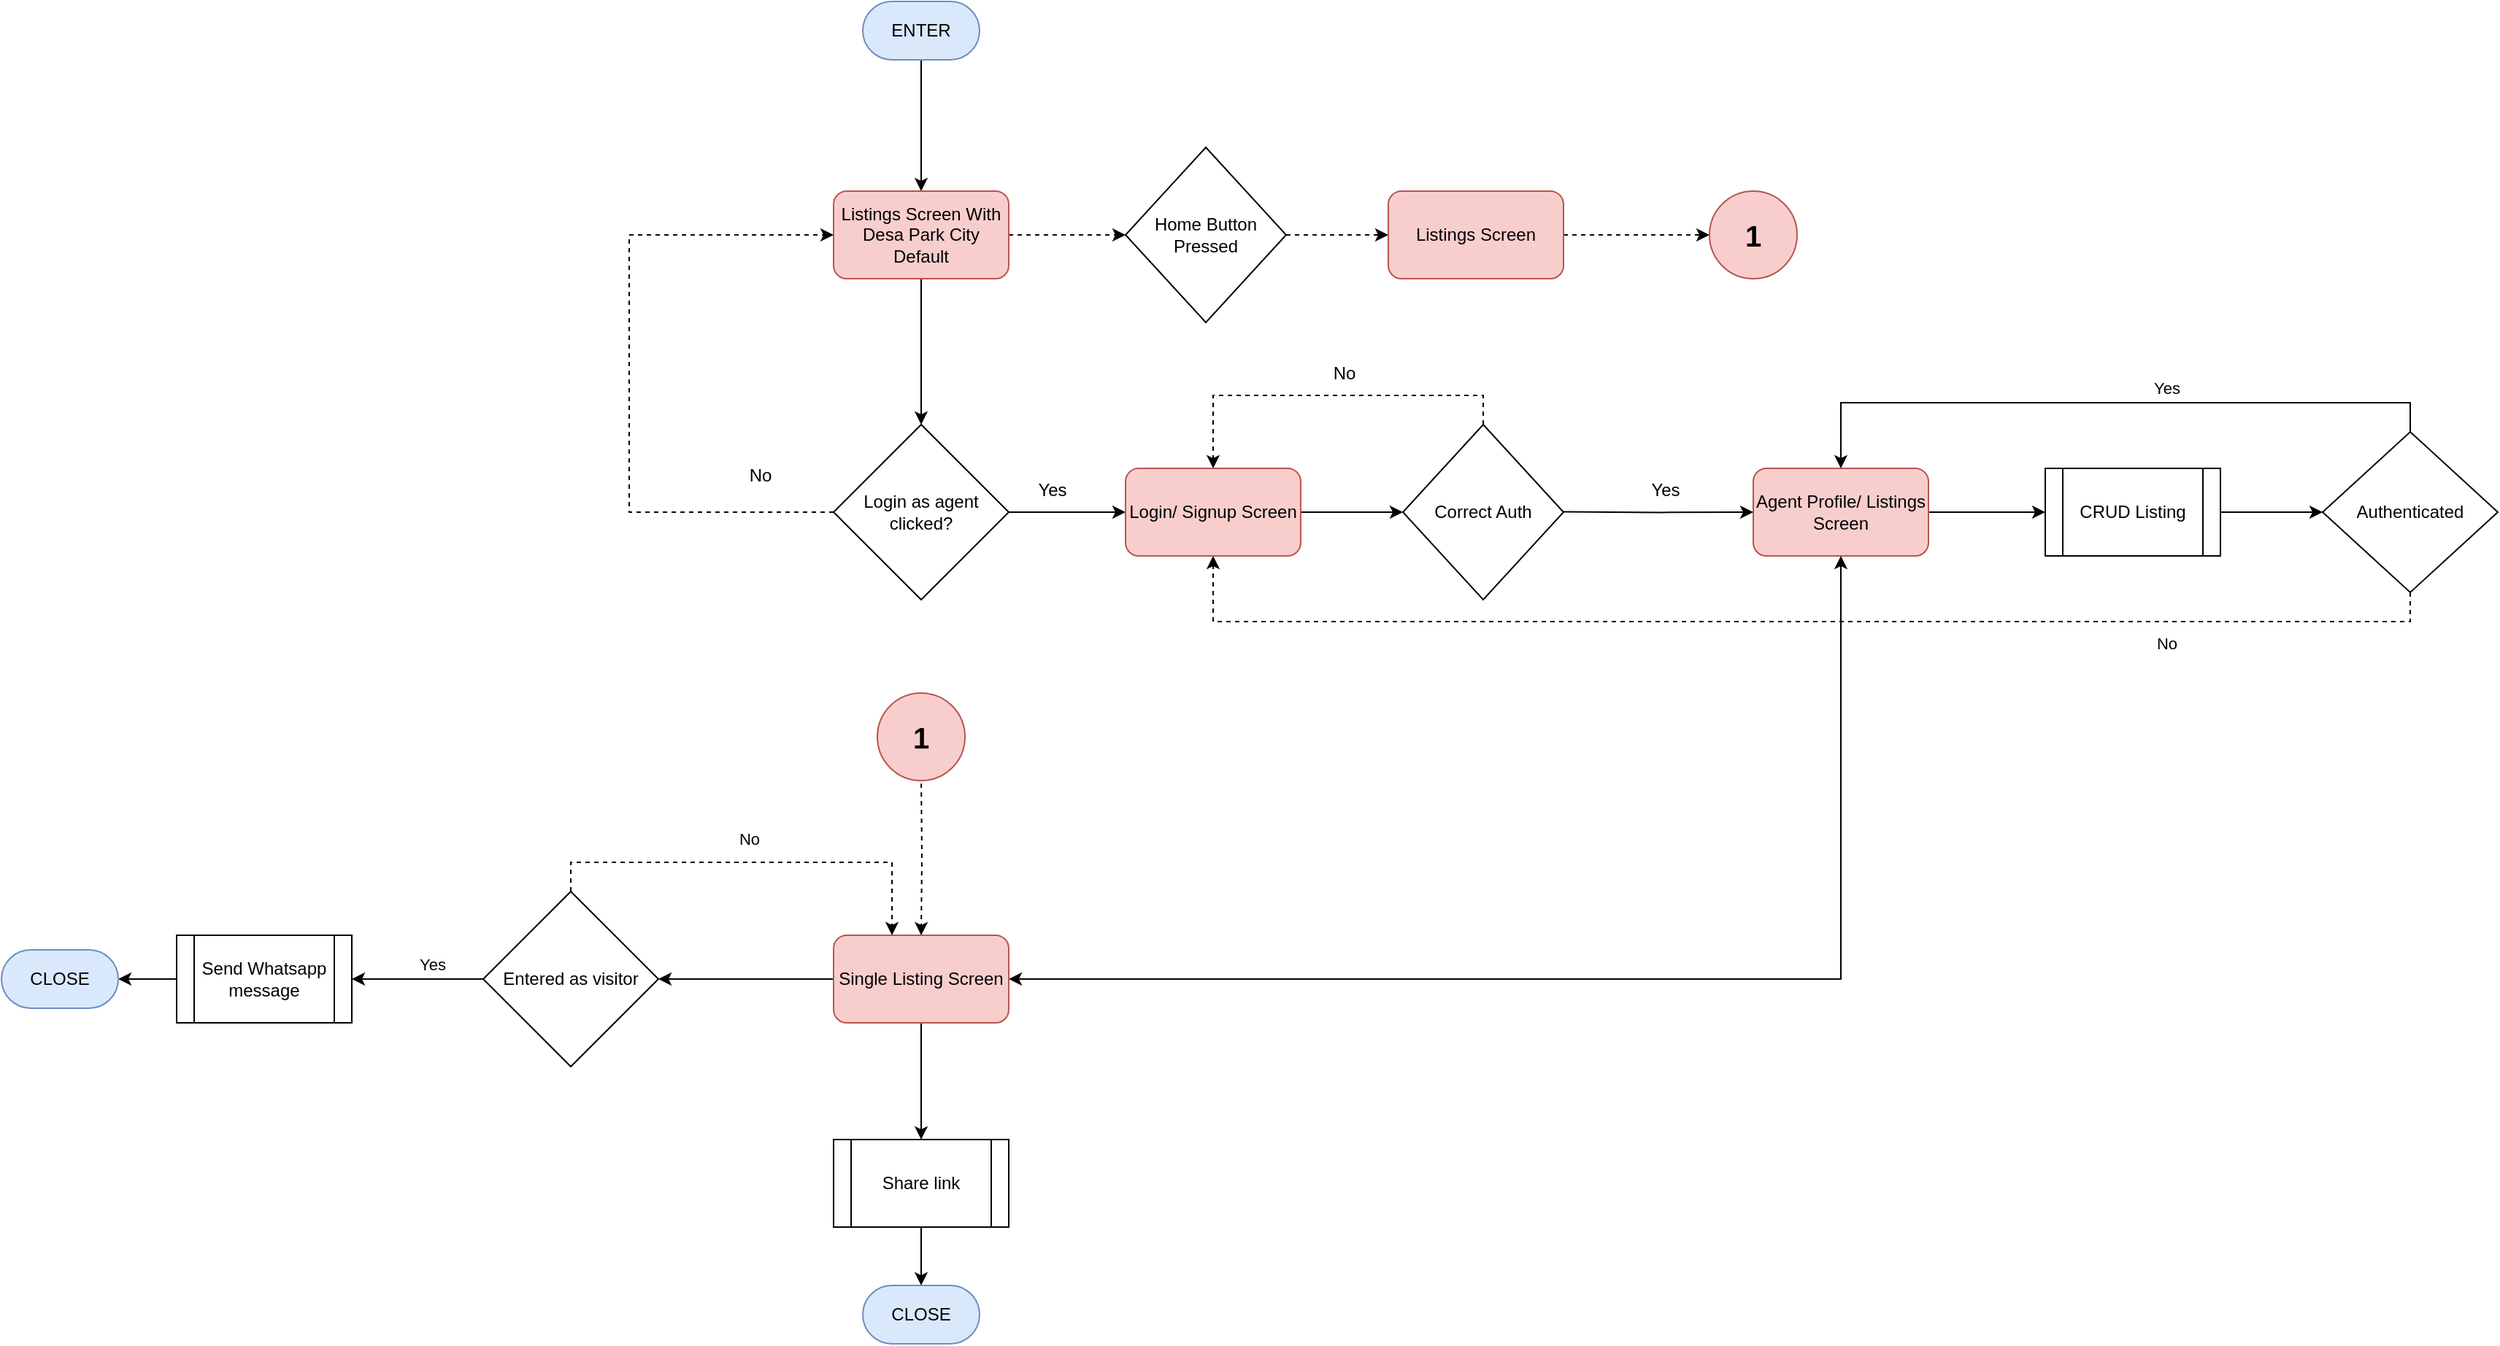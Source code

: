 <mxfile version="20.8.13" type="github" pages="3">
  <diagram id="C5RBs43oDa-KdzZeNtuy" name="Visitor and Agent User Flow">
    <mxGraphModel dx="3033" dy="1083" grid="1" gridSize="10" guides="1" tooltips="1" connect="1" arrows="1" fold="1" page="1" pageScale="1" pageWidth="827" pageHeight="1169" math="0" shadow="0">
      <root>
        <mxCell id="WIyWlLk6GJQsqaUBKTNV-0" />
        <mxCell id="WIyWlLk6GJQsqaUBKTNV-1" parent="WIyWlLk6GJQsqaUBKTNV-0" />
        <mxCell id="2A1EORPoHqhhwJPMqZPA-5" style="edgeStyle=orthogonalEdgeStyle;rounded=0;orthogonalLoop=1;jettySize=auto;html=1;" parent="WIyWlLk6GJQsqaUBKTNV-1" source="WIyWlLk6GJQsqaUBKTNV-3" edge="1">
          <mxGeometry relative="1" as="geometry">
            <mxPoint x="200" y="210" as="targetPoint" />
          </mxGeometry>
        </mxCell>
        <mxCell id="WIyWlLk6GJQsqaUBKTNV-3" value="ENTER" style="rounded=1;whiteSpace=wrap;html=1;fontSize=12;glass=0;strokeWidth=1;shadow=0;arcSize=50;fillColor=#dae8fc;strokeColor=#6c8ebf;" parent="WIyWlLk6GJQsqaUBKTNV-1" vertex="1">
          <mxGeometry x="160" y="80" width="80" height="40" as="geometry" />
        </mxCell>
        <mxCell id="2A1EORPoHqhhwJPMqZPA-8" style="edgeStyle=orthogonalEdgeStyle;rounded=0;orthogonalLoop=1;jettySize=auto;html=1;" parent="WIyWlLk6GJQsqaUBKTNV-1" source="2A1EORPoHqhhwJPMqZPA-6" edge="1">
          <mxGeometry relative="1" as="geometry">
            <mxPoint x="200" y="370" as="targetPoint" />
          </mxGeometry>
        </mxCell>
        <mxCell id="-bC1mM1Bt72tkPeetgLI-8" style="edgeStyle=orthogonalEdgeStyle;rounded=0;orthogonalLoop=1;jettySize=auto;html=1;dashed=1;" edge="1" parent="WIyWlLk6GJQsqaUBKTNV-1" source="2A1EORPoHqhhwJPMqZPA-6">
          <mxGeometry relative="1" as="geometry">
            <mxPoint x="340" y="240" as="targetPoint" />
          </mxGeometry>
        </mxCell>
        <mxCell id="2A1EORPoHqhhwJPMqZPA-6" value="Listings Screen With Desa Park City Default" style="rounded=1;whiteSpace=wrap;html=1;fillColor=#f8cecc;strokeColor=#b85450;" parent="WIyWlLk6GJQsqaUBKTNV-1" vertex="1">
          <mxGeometry x="140" y="210" width="120" height="60" as="geometry" />
        </mxCell>
        <mxCell id="2A1EORPoHqhhwJPMqZPA-11" style="edgeStyle=orthogonalEdgeStyle;rounded=0;orthogonalLoop=1;jettySize=auto;html=1;" parent="WIyWlLk6GJQsqaUBKTNV-1" source="2A1EORPoHqhhwJPMqZPA-9" edge="1">
          <mxGeometry relative="1" as="geometry">
            <mxPoint x="340" y="430" as="targetPoint" />
          </mxGeometry>
        </mxCell>
        <mxCell id="2A1EORPoHqhhwJPMqZPA-16" style="edgeStyle=orthogonalEdgeStyle;rounded=0;orthogonalLoop=1;jettySize=auto;html=1;dashed=1;entryX=0;entryY=0.5;entryDx=0;entryDy=0;" parent="WIyWlLk6GJQsqaUBKTNV-1" source="2A1EORPoHqhhwJPMqZPA-9" edge="1" target="2A1EORPoHqhhwJPMqZPA-6">
          <mxGeometry relative="1" as="geometry">
            <mxPoint x="200" y="570" as="targetPoint" />
            <Array as="points">
              <mxPoint y="430" />
              <mxPoint y="240" />
            </Array>
          </mxGeometry>
        </mxCell>
        <mxCell id="2A1EORPoHqhhwJPMqZPA-9" value="Login as agent clicked?" style="rhombus;whiteSpace=wrap;html=1;" parent="WIyWlLk6GJQsqaUBKTNV-1" vertex="1">
          <mxGeometry x="140" y="370" width="120" height="120" as="geometry" />
        </mxCell>
        <mxCell id="2A1EORPoHqhhwJPMqZPA-12" value="Yes" style="text;html=1;strokeColor=none;fillColor=none;align=center;verticalAlign=middle;whiteSpace=wrap;rounded=0;" parent="WIyWlLk6GJQsqaUBKTNV-1" vertex="1">
          <mxGeometry x="260" y="400" width="60" height="30" as="geometry" />
        </mxCell>
        <mxCell id="2A1EORPoHqhhwJPMqZPA-13" value="No" style="text;html=1;strokeColor=none;fillColor=none;align=center;verticalAlign=middle;whiteSpace=wrap;rounded=0;" parent="WIyWlLk6GJQsqaUBKTNV-1" vertex="1">
          <mxGeometry x="60" y="390" width="60" height="30" as="geometry" />
        </mxCell>
        <mxCell id="2A1EORPoHqhhwJPMqZPA-36" style="edgeStyle=orthogonalEdgeStyle;rounded=0;orthogonalLoop=1;jettySize=auto;html=1;" parent="WIyWlLk6GJQsqaUBKTNV-1" source="2A1EORPoHqhhwJPMqZPA-21" edge="1">
          <mxGeometry relative="1" as="geometry">
            <mxPoint x="970" y="430" as="targetPoint" />
          </mxGeometry>
        </mxCell>
        <mxCell id="2A1EORPoHqhhwJPMqZPA-21" value="Agent Profile/ Listings Screen" style="rounded=1;whiteSpace=wrap;html=1;glass=0;fillColor=#f8cecc;strokeColor=#b85450;" parent="WIyWlLk6GJQsqaUBKTNV-1" vertex="1">
          <mxGeometry x="770" y="400" width="120" height="60" as="geometry" />
        </mxCell>
        <mxCell id="2A1EORPoHqhhwJPMqZPA-23" value="Yes" style="text;html=1;strokeColor=none;fillColor=none;align=center;verticalAlign=middle;whiteSpace=wrap;rounded=0;" parent="WIyWlLk6GJQsqaUBKTNV-1" vertex="1">
          <mxGeometry x="680" y="400" width="60" height="30" as="geometry" />
        </mxCell>
        <mxCell id="2A1EORPoHqhhwJPMqZPA-24" value="No" style="text;html=1;strokeColor=none;fillColor=none;align=center;verticalAlign=middle;whiteSpace=wrap;rounded=0;" parent="WIyWlLk6GJQsqaUBKTNV-1" vertex="1">
          <mxGeometry x="460" y="320" width="60" height="30" as="geometry" />
        </mxCell>
        <mxCell id="2A1EORPoHqhhwJPMqZPA-45" style="edgeStyle=orthogonalEdgeStyle;rounded=0;orthogonalLoop=1;jettySize=auto;html=1;entryX=0.5;entryY=1;entryDx=0;entryDy=0;startArrow=classic;startFill=1;" parent="WIyWlLk6GJQsqaUBKTNV-1" source="2A1EORPoHqhhwJPMqZPA-28" target="2A1EORPoHqhhwJPMqZPA-21" edge="1">
          <mxGeometry relative="1" as="geometry" />
        </mxCell>
        <mxCell id="2A1EORPoHqhhwJPMqZPA-47" style="edgeStyle=orthogonalEdgeStyle;rounded=0;orthogonalLoop=1;jettySize=auto;html=1;startArrow=none;startFill=0;endArrow=classic;endFill=1;" parent="WIyWlLk6GJQsqaUBKTNV-1" source="2A1EORPoHqhhwJPMqZPA-28" edge="1">
          <mxGeometry relative="1" as="geometry">
            <mxPoint x="200" y="860" as="targetPoint" />
          </mxGeometry>
        </mxCell>
        <mxCell id="2A1EORPoHqhhwJPMqZPA-50" style="edgeStyle=orthogonalEdgeStyle;rounded=0;orthogonalLoop=1;jettySize=auto;html=1;startArrow=none;startFill=0;endArrow=classic;endFill=1;" parent="WIyWlLk6GJQsqaUBKTNV-1" source="2A1EORPoHqhhwJPMqZPA-28" edge="1">
          <mxGeometry relative="1" as="geometry">
            <mxPoint x="20" y="750" as="targetPoint" />
          </mxGeometry>
        </mxCell>
        <mxCell id="2A1EORPoHqhhwJPMqZPA-28" value="Single Listing Screen" style="rounded=1;whiteSpace=wrap;html=1;fillColor=#f8cecc;strokeColor=#b85450;" parent="WIyWlLk6GJQsqaUBKTNV-1" vertex="1">
          <mxGeometry x="140" y="720" width="120" height="60" as="geometry" />
        </mxCell>
        <mxCell id="2A1EORPoHqhhwJPMqZPA-39" style="edgeStyle=orthogonalEdgeStyle;rounded=0;orthogonalLoop=1;jettySize=auto;html=1;" parent="WIyWlLk6GJQsqaUBKTNV-1" source="2A1EORPoHqhhwJPMqZPA-37" edge="1">
          <mxGeometry relative="1" as="geometry">
            <mxPoint x="1160" y="430" as="targetPoint" />
          </mxGeometry>
        </mxCell>
        <mxCell id="2A1EORPoHqhhwJPMqZPA-37" value="CRUD Listing" style="shape=process;whiteSpace=wrap;html=1;backgroundOutline=1;glass=0;sketch=0;" parent="WIyWlLk6GJQsqaUBKTNV-1" vertex="1">
          <mxGeometry x="970" y="400" width="120" height="60" as="geometry" />
        </mxCell>
        <mxCell id="2A1EORPoHqhhwJPMqZPA-41" style="edgeStyle=orthogonalEdgeStyle;rounded=0;orthogonalLoop=1;jettySize=auto;html=1;exitX=0.5;exitY=0;exitDx=0;exitDy=0;" parent="WIyWlLk6GJQsqaUBKTNV-1" source="2A1EORPoHqhhwJPMqZPA-40" edge="1">
          <mxGeometry relative="1" as="geometry">
            <mxPoint x="830" y="400" as="targetPoint" />
            <Array as="points">
              <mxPoint x="1220" y="355" />
              <mxPoint x="830" y="355" />
              <mxPoint x="830" y="400" />
            </Array>
          </mxGeometry>
        </mxCell>
        <mxCell id="2A1EORPoHqhhwJPMqZPA-42" value="Yes" style="edgeLabel;html=1;align=center;verticalAlign=middle;resizable=0;points=[];" parent="2A1EORPoHqhhwJPMqZPA-41" vertex="1" connectable="0">
          <mxGeometry x="-0.176" relative="1" as="geometry">
            <mxPoint y="-10" as="offset" />
          </mxGeometry>
        </mxCell>
        <mxCell id="-bC1mM1Bt72tkPeetgLI-6" style="edgeStyle=orthogonalEdgeStyle;rounded=0;orthogonalLoop=1;jettySize=auto;html=1;entryX=0.5;entryY=1;entryDx=0;entryDy=0;dashed=1;exitX=0.5;exitY=1;exitDx=0;exitDy=0;" edge="1" parent="WIyWlLk6GJQsqaUBKTNV-1" source="2A1EORPoHqhhwJPMqZPA-40" target="-bC1mM1Bt72tkPeetgLI-1">
          <mxGeometry relative="1" as="geometry" />
        </mxCell>
        <mxCell id="2A1EORPoHqhhwJPMqZPA-40" value="Authenticated" style="rhombus;whiteSpace=wrap;html=1;glass=0;sketch=0;" parent="WIyWlLk6GJQsqaUBKTNV-1" vertex="1">
          <mxGeometry x="1160" y="375" width="120" height="110" as="geometry" />
        </mxCell>
        <mxCell id="2A1EORPoHqhhwJPMqZPA-44" value="No" style="edgeLabel;html=1;align=center;verticalAlign=middle;resizable=0;points=[];" parent="WIyWlLk6GJQsqaUBKTNV-1" vertex="1" connectable="0">
          <mxGeometry x="880" y="490" as="geometry">
            <mxPoint x="173" y="30" as="offset" />
          </mxGeometry>
        </mxCell>
        <mxCell id="2A1EORPoHqhhwJPMqZPA-63" style="edgeStyle=orthogonalEdgeStyle;rounded=0;orthogonalLoop=1;jettySize=auto;html=1;startArrow=none;startFill=0;endArrow=classic;endFill=1;" parent="WIyWlLk6GJQsqaUBKTNV-1" source="2A1EORPoHqhhwJPMqZPA-48" edge="1">
          <mxGeometry relative="1" as="geometry">
            <mxPoint x="200" y="960" as="targetPoint" />
          </mxGeometry>
        </mxCell>
        <mxCell id="2A1EORPoHqhhwJPMqZPA-48" value="Share link" style="shape=process;whiteSpace=wrap;html=1;backgroundOutline=1;glass=0;sketch=0;" parent="WIyWlLk6GJQsqaUBKTNV-1" vertex="1">
          <mxGeometry x="140" y="860" width="120" height="60" as="geometry" />
        </mxCell>
        <mxCell id="2A1EORPoHqhhwJPMqZPA-53" style="edgeStyle=orthogonalEdgeStyle;rounded=0;orthogonalLoop=1;jettySize=auto;html=1;startArrow=none;startFill=0;endArrow=classic;endFill=1;" parent="WIyWlLk6GJQsqaUBKTNV-1" edge="1">
          <mxGeometry relative="1" as="geometry">
            <mxPoint x="-100" y="750" as="sourcePoint" />
            <mxPoint x="-190" y="750" as="targetPoint" />
          </mxGeometry>
        </mxCell>
        <mxCell id="2A1EORPoHqhhwJPMqZPA-54" value="Yes" style="edgeLabel;html=1;align=center;verticalAlign=middle;resizable=0;points=[];" parent="2A1EORPoHqhhwJPMqZPA-53" vertex="1" connectable="0">
          <mxGeometry x="-0.206" y="-1" relative="1" as="geometry">
            <mxPoint y="-9" as="offset" />
          </mxGeometry>
        </mxCell>
        <mxCell id="2A1EORPoHqhhwJPMqZPA-56" style="edgeStyle=orthogonalEdgeStyle;rounded=0;orthogonalLoop=1;jettySize=auto;html=1;startArrow=none;startFill=0;endArrow=classic;endFill=1;exitX=0.5;exitY=0;exitDx=0;exitDy=0;dashed=1;" parent="WIyWlLk6GJQsqaUBKTNV-1" edge="1">
          <mxGeometry relative="1" as="geometry">
            <mxPoint x="-40" y="690" as="sourcePoint" />
            <mxPoint x="180" y="720" as="targetPoint" />
            <Array as="points">
              <mxPoint x="-40" y="670" />
              <mxPoint x="180" y="670" />
              <mxPoint x="180" y="720" />
            </Array>
          </mxGeometry>
        </mxCell>
        <mxCell id="2A1EORPoHqhhwJPMqZPA-60" style="edgeStyle=orthogonalEdgeStyle;rounded=0;orthogonalLoop=1;jettySize=auto;html=1;startArrow=none;startFill=0;endArrow=classic;endFill=1;" parent="WIyWlLk6GJQsqaUBKTNV-1" source="2A1EORPoHqhhwJPMqZPA-55" edge="1">
          <mxGeometry relative="1" as="geometry">
            <mxPoint x="-350" y="750" as="targetPoint" />
          </mxGeometry>
        </mxCell>
        <mxCell id="2A1EORPoHqhhwJPMqZPA-55" value="Send Whatsapp message" style="shape=process;whiteSpace=wrap;html=1;backgroundOutline=1;glass=0;sketch=0;" parent="WIyWlLk6GJQsqaUBKTNV-1" vertex="1">
          <mxGeometry x="-310" y="720" width="120" height="60" as="geometry" />
        </mxCell>
        <mxCell id="2A1EORPoHqhhwJPMqZPA-57" value="No" style="edgeLabel;html=1;align=center;verticalAlign=middle;resizable=0;points=[];" parent="WIyWlLk6GJQsqaUBKTNV-1" vertex="1" connectable="0">
          <mxGeometry x="89.996" y="660" as="geometry">
            <mxPoint x="-8" y="-6" as="offset" />
          </mxGeometry>
        </mxCell>
        <mxCell id="2A1EORPoHqhhwJPMqZPA-58" value="Entered as visitor" style="rhombus;whiteSpace=wrap;html=1;glass=0;sketch=0;" parent="WIyWlLk6GJQsqaUBKTNV-1" vertex="1">
          <mxGeometry x="-100" y="690" width="120" height="120" as="geometry" />
        </mxCell>
        <mxCell id="2A1EORPoHqhhwJPMqZPA-61" value="CLOSE" style="rounded=1;whiteSpace=wrap;html=1;fontSize=12;glass=0;strokeWidth=1;shadow=0;arcSize=50;fillColor=#dae8fc;strokeColor=#6c8ebf;" parent="WIyWlLk6GJQsqaUBKTNV-1" vertex="1">
          <mxGeometry x="-430" y="730" width="80" height="40" as="geometry" />
        </mxCell>
        <mxCell id="2A1EORPoHqhhwJPMqZPA-64" value="CLOSE" style="rounded=1;whiteSpace=wrap;html=1;fontSize=12;glass=0;strokeWidth=1;shadow=0;arcSize=50;fillColor=#dae8fc;strokeColor=#6c8ebf;" parent="WIyWlLk6GJQsqaUBKTNV-1" vertex="1">
          <mxGeometry x="160" y="960" width="80" height="40" as="geometry" />
        </mxCell>
        <mxCell id="-bC1mM1Bt72tkPeetgLI-5" style="edgeStyle=orthogonalEdgeStyle;rounded=0;orthogonalLoop=1;jettySize=auto;html=1;entryX=0.5;entryY=0;entryDx=0;entryDy=0;exitX=0.5;exitY=0;exitDx=0;exitDy=0;dashed=1;" edge="1" parent="WIyWlLk6GJQsqaUBKTNV-1" source="-bC1mM1Bt72tkPeetgLI-0" target="-bC1mM1Bt72tkPeetgLI-1">
          <mxGeometry relative="1" as="geometry" />
        </mxCell>
        <mxCell id="-bC1mM1Bt72tkPeetgLI-0" value="Correct Auth" style="rhombus;whiteSpace=wrap;html=1;glass=0;sketch=0;" vertex="1" parent="WIyWlLk6GJQsqaUBKTNV-1">
          <mxGeometry x="530" y="370" width="110" height="120" as="geometry" />
        </mxCell>
        <mxCell id="-bC1mM1Bt72tkPeetgLI-2" style="edgeStyle=orthogonalEdgeStyle;rounded=0;orthogonalLoop=1;jettySize=auto;html=1;" edge="1" parent="WIyWlLk6GJQsqaUBKTNV-1" source="-bC1mM1Bt72tkPeetgLI-1" target="-bC1mM1Bt72tkPeetgLI-0">
          <mxGeometry relative="1" as="geometry" />
        </mxCell>
        <mxCell id="-bC1mM1Bt72tkPeetgLI-1" value="Login/ Signup Screen" style="rounded=1;whiteSpace=wrap;html=1;glass=0;fillColor=#f8cecc;strokeColor=#b85450;" vertex="1" parent="WIyWlLk6GJQsqaUBKTNV-1">
          <mxGeometry x="340" y="400" width="120" height="60" as="geometry" />
        </mxCell>
        <mxCell id="-bC1mM1Bt72tkPeetgLI-4" style="edgeStyle=orthogonalEdgeStyle;rounded=0;orthogonalLoop=1;jettySize=auto;html=1;entryX=0;entryY=0.5;entryDx=0;entryDy=0;" edge="1" parent="WIyWlLk6GJQsqaUBKTNV-1" target="2A1EORPoHqhhwJPMqZPA-21">
          <mxGeometry relative="1" as="geometry">
            <mxPoint x="720" y="429.71" as="targetPoint" />
            <mxPoint x="640" y="429.71" as="sourcePoint" />
          </mxGeometry>
        </mxCell>
        <mxCell id="-bC1mM1Bt72tkPeetgLI-11" style="edgeStyle=orthogonalEdgeStyle;rounded=0;orthogonalLoop=1;jettySize=auto;html=1;dashed=1;entryX=0;entryY=0.5;entryDx=0;entryDy=0;" edge="1" parent="WIyWlLk6GJQsqaUBKTNV-1" source="-bC1mM1Bt72tkPeetgLI-9" target="-bC1mM1Bt72tkPeetgLI-12">
          <mxGeometry relative="1" as="geometry">
            <mxPoint x="515" y="240" as="targetPoint" />
          </mxGeometry>
        </mxCell>
        <mxCell id="-bC1mM1Bt72tkPeetgLI-9" value="Home Button Pressed" style="rhombus;whiteSpace=wrap;html=1;glass=0;sketch=0;" vertex="1" parent="WIyWlLk6GJQsqaUBKTNV-1">
          <mxGeometry x="340" y="180" width="110" height="120" as="geometry" />
        </mxCell>
        <mxCell id="-bC1mM1Bt72tkPeetgLI-16" style="edgeStyle=orthogonalEdgeStyle;rounded=0;orthogonalLoop=1;jettySize=auto;html=1;entryX=0;entryY=0.5;entryDx=0;entryDy=0;dashed=1;" edge="1" parent="WIyWlLk6GJQsqaUBKTNV-1" source="-bC1mM1Bt72tkPeetgLI-12" target="-bC1mM1Bt72tkPeetgLI-15">
          <mxGeometry relative="1" as="geometry" />
        </mxCell>
        <mxCell id="-bC1mM1Bt72tkPeetgLI-12" value="Listings Screen" style="rounded=1;whiteSpace=wrap;html=1;fillColor=#f8cecc;strokeColor=#b85450;" vertex="1" parent="WIyWlLk6GJQsqaUBKTNV-1">
          <mxGeometry x="520" y="210" width="120" height="60" as="geometry" />
        </mxCell>
        <mxCell id="-bC1mM1Bt72tkPeetgLI-15" value="&lt;b&gt;&lt;font style=&quot;font-size: 20px;&quot;&gt;1&lt;/font&gt;&lt;/b&gt;" style="ellipse;whiteSpace=wrap;html=1;fillColor=#f8cecc;strokeColor=#b85450;rounded=1;" vertex="1" parent="WIyWlLk6GJQsqaUBKTNV-1">
          <mxGeometry x="740" y="210" width="60" height="60" as="geometry" />
        </mxCell>
        <mxCell id="-bC1mM1Bt72tkPeetgLI-18" style="edgeStyle=orthogonalEdgeStyle;rounded=0;orthogonalLoop=1;jettySize=auto;html=1;dashed=1;fontSize=20;" edge="1" parent="WIyWlLk6GJQsqaUBKTNV-1" target="2A1EORPoHqhhwJPMqZPA-28">
          <mxGeometry relative="1" as="geometry">
            <mxPoint x="200" y="610" as="sourcePoint" />
          </mxGeometry>
        </mxCell>
        <mxCell id="-bC1mM1Bt72tkPeetgLI-19" value="&lt;b&gt;&lt;font style=&quot;font-size: 20px;&quot;&gt;1&lt;/font&gt;&lt;/b&gt;" style="ellipse;whiteSpace=wrap;html=1;fillColor=#f8cecc;strokeColor=#b85450;rounded=1;" vertex="1" parent="WIyWlLk6GJQsqaUBKTNV-1">
          <mxGeometry x="170" y="554" width="60" height="60" as="geometry" />
        </mxCell>
      </root>
    </mxGraphModel>
  </diagram>
  <diagram name="Admin Dashboard User Flow" id="Zj_i18G-1ij8t8G8Q4dO">
    <mxGraphModel dx="2261" dy="704" grid="1" gridSize="10" guides="1" tooltips="1" connect="1" arrows="1" fold="1" page="1" pageScale="1" pageWidth="827" pageHeight="1169" math="0" shadow="0">
      <root>
        <mxCell id="FHkpGJtZapeOgSbPol6g-0" />
        <mxCell id="FHkpGJtZapeOgSbPol6g-1" parent="FHkpGJtZapeOgSbPol6g-0" />
        <mxCell id="FHkpGJtZapeOgSbPol6g-2" style="edgeStyle=orthogonalEdgeStyle;rounded=0;orthogonalLoop=1;jettySize=auto;html=1;" edge="1" parent="FHkpGJtZapeOgSbPol6g-1" source="FHkpGJtZapeOgSbPol6g-3">
          <mxGeometry relative="1" as="geometry">
            <mxPoint x="200" y="210" as="targetPoint" />
          </mxGeometry>
        </mxCell>
        <mxCell id="FHkpGJtZapeOgSbPol6g-3" value="ENTER" style="rounded=1;whiteSpace=wrap;html=1;fontSize=12;glass=0;strokeWidth=1;shadow=0;arcSize=50;fillColor=#dae8fc;strokeColor=#6c8ebf;" vertex="1" parent="FHkpGJtZapeOgSbPol6g-1">
          <mxGeometry x="160" y="80" width="80" height="40" as="geometry" />
        </mxCell>
        <mxCell id="FHkpGJtZapeOgSbPol6g-4" style="edgeStyle=orthogonalEdgeStyle;rounded=0;orthogonalLoop=1;jettySize=auto;html=1;" edge="1" parent="FHkpGJtZapeOgSbPol6g-1" source="FHkpGJtZapeOgSbPol6g-6">
          <mxGeometry relative="1" as="geometry">
            <mxPoint x="200" y="370" as="targetPoint" />
          </mxGeometry>
        </mxCell>
        <mxCell id="FHkpGJtZapeOgSbPol6g-5" style="edgeStyle=orthogonalEdgeStyle;rounded=0;orthogonalLoop=1;jettySize=auto;html=1;dashed=1;" edge="1" parent="FHkpGJtZapeOgSbPol6g-1" source="FHkpGJtZapeOgSbPol6g-6">
          <mxGeometry relative="1" as="geometry">
            <mxPoint x="340" y="240" as="targetPoint" />
          </mxGeometry>
        </mxCell>
        <mxCell id="FHkpGJtZapeOgSbPol6g-6" value="Listings Screen With Desa Park City Default" style="rounded=1;whiteSpace=wrap;html=1;fillColor=#f8cecc;strokeColor=#b85450;" vertex="1" parent="FHkpGJtZapeOgSbPol6g-1">
          <mxGeometry x="140" y="210" width="120" height="60" as="geometry" />
        </mxCell>
        <mxCell id="FHkpGJtZapeOgSbPol6g-7" style="edgeStyle=orthogonalEdgeStyle;rounded=0;orthogonalLoop=1;jettySize=auto;html=1;" edge="1" parent="FHkpGJtZapeOgSbPol6g-1" source="FHkpGJtZapeOgSbPol6g-9">
          <mxGeometry relative="1" as="geometry">
            <mxPoint x="340" y="430" as="targetPoint" />
          </mxGeometry>
        </mxCell>
        <mxCell id="FHkpGJtZapeOgSbPol6g-8" style="edgeStyle=orthogonalEdgeStyle;rounded=0;orthogonalLoop=1;jettySize=auto;html=1;dashed=1;entryX=0;entryY=0.5;entryDx=0;entryDy=0;" edge="1" parent="FHkpGJtZapeOgSbPol6g-1" source="FHkpGJtZapeOgSbPol6g-9" target="FHkpGJtZapeOgSbPol6g-6">
          <mxGeometry relative="1" as="geometry">
            <mxPoint x="200" y="570" as="targetPoint" />
            <Array as="points">
              <mxPoint y="430" />
              <mxPoint y="240" />
            </Array>
          </mxGeometry>
        </mxCell>
        <mxCell id="FHkpGJtZapeOgSbPol6g-9" value="Login as agent clicked?" style="rhombus;whiteSpace=wrap;html=1;" vertex="1" parent="FHkpGJtZapeOgSbPol6g-1">
          <mxGeometry x="140" y="370" width="120" height="120" as="geometry" />
        </mxCell>
        <mxCell id="FHkpGJtZapeOgSbPol6g-10" value="Yes" style="text;html=1;strokeColor=none;fillColor=none;align=center;verticalAlign=middle;whiteSpace=wrap;rounded=0;" vertex="1" parent="FHkpGJtZapeOgSbPol6g-1">
          <mxGeometry x="260" y="400" width="60" height="30" as="geometry" />
        </mxCell>
        <mxCell id="FHkpGJtZapeOgSbPol6g-11" value="No" style="text;html=1;strokeColor=none;fillColor=none;align=center;verticalAlign=middle;whiteSpace=wrap;rounded=0;" vertex="1" parent="FHkpGJtZapeOgSbPol6g-1">
          <mxGeometry x="60" y="390" width="60" height="30" as="geometry" />
        </mxCell>
        <mxCell id="FHkpGJtZapeOgSbPol6g-12" style="edgeStyle=orthogonalEdgeStyle;rounded=0;orthogonalLoop=1;jettySize=auto;html=1;" edge="1" parent="FHkpGJtZapeOgSbPol6g-1" source="FHkpGJtZapeOgSbPol6g-13">
          <mxGeometry relative="1" as="geometry">
            <mxPoint x="970" y="430" as="targetPoint" />
          </mxGeometry>
        </mxCell>
        <mxCell id="FHkpGJtZapeOgSbPol6g-13" value="Agent Profile/ Listings Screen" style="rounded=1;whiteSpace=wrap;html=1;glass=0;fillColor=#f8cecc;strokeColor=#b85450;" vertex="1" parent="FHkpGJtZapeOgSbPol6g-1">
          <mxGeometry x="770" y="400" width="120" height="60" as="geometry" />
        </mxCell>
        <mxCell id="FHkpGJtZapeOgSbPol6g-14" value="Yes" style="text;html=1;strokeColor=none;fillColor=none;align=center;verticalAlign=middle;whiteSpace=wrap;rounded=0;" vertex="1" parent="FHkpGJtZapeOgSbPol6g-1">
          <mxGeometry x="680" y="400" width="60" height="30" as="geometry" />
        </mxCell>
        <mxCell id="FHkpGJtZapeOgSbPol6g-15" value="No" style="text;html=1;strokeColor=none;fillColor=none;align=center;verticalAlign=middle;whiteSpace=wrap;rounded=0;" vertex="1" parent="FHkpGJtZapeOgSbPol6g-1">
          <mxGeometry x="460" y="320" width="60" height="30" as="geometry" />
        </mxCell>
        <mxCell id="FHkpGJtZapeOgSbPol6g-16" style="edgeStyle=orthogonalEdgeStyle;rounded=0;orthogonalLoop=1;jettySize=auto;html=1;entryX=0.5;entryY=1;entryDx=0;entryDy=0;startArrow=classic;startFill=1;" edge="1" parent="FHkpGJtZapeOgSbPol6g-1" source="FHkpGJtZapeOgSbPol6g-19" target="FHkpGJtZapeOgSbPol6g-13">
          <mxGeometry relative="1" as="geometry" />
        </mxCell>
        <mxCell id="FHkpGJtZapeOgSbPol6g-17" style="edgeStyle=orthogonalEdgeStyle;rounded=0;orthogonalLoop=1;jettySize=auto;html=1;startArrow=none;startFill=0;endArrow=classic;endFill=1;" edge="1" parent="FHkpGJtZapeOgSbPol6g-1" source="FHkpGJtZapeOgSbPol6g-19">
          <mxGeometry relative="1" as="geometry">
            <mxPoint x="200" y="860" as="targetPoint" />
          </mxGeometry>
        </mxCell>
        <mxCell id="FHkpGJtZapeOgSbPol6g-18" style="edgeStyle=orthogonalEdgeStyle;rounded=0;orthogonalLoop=1;jettySize=auto;html=1;startArrow=none;startFill=0;endArrow=classic;endFill=1;" edge="1" parent="FHkpGJtZapeOgSbPol6g-1" source="FHkpGJtZapeOgSbPol6g-19">
          <mxGeometry relative="1" as="geometry">
            <mxPoint x="20" y="750" as="targetPoint" />
          </mxGeometry>
        </mxCell>
        <mxCell id="FHkpGJtZapeOgSbPol6g-19" value="Single Listing Screen" style="rounded=1;whiteSpace=wrap;html=1;fillColor=#f8cecc;strokeColor=#b85450;" vertex="1" parent="FHkpGJtZapeOgSbPol6g-1">
          <mxGeometry x="140" y="720" width="120" height="60" as="geometry" />
        </mxCell>
        <mxCell id="FHkpGJtZapeOgSbPol6g-20" style="edgeStyle=orthogonalEdgeStyle;rounded=0;orthogonalLoop=1;jettySize=auto;html=1;" edge="1" parent="FHkpGJtZapeOgSbPol6g-1" source="FHkpGJtZapeOgSbPol6g-21">
          <mxGeometry relative="1" as="geometry">
            <mxPoint x="1160" y="430" as="targetPoint" />
          </mxGeometry>
        </mxCell>
        <mxCell id="FHkpGJtZapeOgSbPol6g-21" value="CRUD Listing" style="shape=process;whiteSpace=wrap;html=1;backgroundOutline=1;glass=0;sketch=0;" vertex="1" parent="FHkpGJtZapeOgSbPol6g-1">
          <mxGeometry x="970" y="400" width="120" height="60" as="geometry" />
        </mxCell>
        <mxCell id="FHkpGJtZapeOgSbPol6g-22" style="edgeStyle=orthogonalEdgeStyle;rounded=0;orthogonalLoop=1;jettySize=auto;html=1;exitX=0.5;exitY=0;exitDx=0;exitDy=0;" edge="1" parent="FHkpGJtZapeOgSbPol6g-1" source="FHkpGJtZapeOgSbPol6g-25">
          <mxGeometry relative="1" as="geometry">
            <mxPoint x="830" y="400" as="targetPoint" />
            <Array as="points">
              <mxPoint x="1220" y="355" />
              <mxPoint x="830" y="355" />
              <mxPoint x="830" y="400" />
            </Array>
          </mxGeometry>
        </mxCell>
        <mxCell id="FHkpGJtZapeOgSbPol6g-23" value="Yes" style="edgeLabel;html=1;align=center;verticalAlign=middle;resizable=0;points=[];" vertex="1" connectable="0" parent="FHkpGJtZapeOgSbPol6g-22">
          <mxGeometry x="-0.176" relative="1" as="geometry">
            <mxPoint y="-10" as="offset" />
          </mxGeometry>
        </mxCell>
        <mxCell id="FHkpGJtZapeOgSbPol6g-24" style="edgeStyle=orthogonalEdgeStyle;rounded=0;orthogonalLoop=1;jettySize=auto;html=1;entryX=0.5;entryY=1;entryDx=0;entryDy=0;dashed=1;exitX=0.5;exitY=1;exitDx=0;exitDy=0;" edge="1" parent="FHkpGJtZapeOgSbPol6g-1" source="FHkpGJtZapeOgSbPol6g-25" target="FHkpGJtZapeOgSbPol6g-41">
          <mxGeometry relative="1" as="geometry" />
        </mxCell>
        <mxCell id="FHkpGJtZapeOgSbPol6g-25" value="Authenticated" style="rhombus;whiteSpace=wrap;html=1;glass=0;sketch=0;" vertex="1" parent="FHkpGJtZapeOgSbPol6g-1">
          <mxGeometry x="1160" y="375" width="120" height="110" as="geometry" />
        </mxCell>
        <mxCell id="FHkpGJtZapeOgSbPol6g-26" value="No" style="edgeLabel;html=1;align=center;verticalAlign=middle;resizable=0;points=[];" vertex="1" connectable="0" parent="FHkpGJtZapeOgSbPol6g-1">
          <mxGeometry x="880" y="490" as="geometry">
            <mxPoint x="173" y="30" as="offset" />
          </mxGeometry>
        </mxCell>
        <mxCell id="FHkpGJtZapeOgSbPol6g-27" style="edgeStyle=orthogonalEdgeStyle;rounded=0;orthogonalLoop=1;jettySize=auto;html=1;startArrow=none;startFill=0;endArrow=classic;endFill=1;" edge="1" parent="FHkpGJtZapeOgSbPol6g-1" source="FHkpGJtZapeOgSbPol6g-28">
          <mxGeometry relative="1" as="geometry">
            <mxPoint x="200" y="960" as="targetPoint" />
          </mxGeometry>
        </mxCell>
        <mxCell id="FHkpGJtZapeOgSbPol6g-28" value="Share link" style="shape=process;whiteSpace=wrap;html=1;backgroundOutline=1;glass=0;sketch=0;" vertex="1" parent="FHkpGJtZapeOgSbPol6g-1">
          <mxGeometry x="140" y="860" width="120" height="60" as="geometry" />
        </mxCell>
        <mxCell id="FHkpGJtZapeOgSbPol6g-29" style="edgeStyle=orthogonalEdgeStyle;rounded=0;orthogonalLoop=1;jettySize=auto;html=1;startArrow=none;startFill=0;endArrow=classic;endFill=1;" edge="1" parent="FHkpGJtZapeOgSbPol6g-1">
          <mxGeometry relative="1" as="geometry">
            <mxPoint x="-100" y="750" as="sourcePoint" />
            <mxPoint x="-190" y="750" as="targetPoint" />
          </mxGeometry>
        </mxCell>
        <mxCell id="FHkpGJtZapeOgSbPol6g-30" value="Yes" style="edgeLabel;html=1;align=center;verticalAlign=middle;resizable=0;points=[];" vertex="1" connectable="0" parent="FHkpGJtZapeOgSbPol6g-29">
          <mxGeometry x="-0.206" y="-1" relative="1" as="geometry">
            <mxPoint y="-9" as="offset" />
          </mxGeometry>
        </mxCell>
        <mxCell id="FHkpGJtZapeOgSbPol6g-31" style="edgeStyle=orthogonalEdgeStyle;rounded=0;orthogonalLoop=1;jettySize=auto;html=1;startArrow=none;startFill=0;endArrow=classic;endFill=1;exitX=0.5;exitY=0;exitDx=0;exitDy=0;dashed=1;" edge="1" parent="FHkpGJtZapeOgSbPol6g-1">
          <mxGeometry relative="1" as="geometry">
            <mxPoint x="-40" y="690" as="sourcePoint" />
            <mxPoint x="180" y="720" as="targetPoint" />
            <Array as="points">
              <mxPoint x="-40" y="670" />
              <mxPoint x="180" y="670" />
              <mxPoint x="180" y="720" />
            </Array>
          </mxGeometry>
        </mxCell>
        <mxCell id="FHkpGJtZapeOgSbPol6g-32" style="edgeStyle=orthogonalEdgeStyle;rounded=0;orthogonalLoop=1;jettySize=auto;html=1;startArrow=none;startFill=0;endArrow=classic;endFill=1;" edge="1" parent="FHkpGJtZapeOgSbPol6g-1" source="FHkpGJtZapeOgSbPol6g-33">
          <mxGeometry relative="1" as="geometry">
            <mxPoint x="-350" y="750" as="targetPoint" />
          </mxGeometry>
        </mxCell>
        <mxCell id="FHkpGJtZapeOgSbPol6g-33" value="Send Whatsapp message" style="shape=process;whiteSpace=wrap;html=1;backgroundOutline=1;glass=0;sketch=0;" vertex="1" parent="FHkpGJtZapeOgSbPol6g-1">
          <mxGeometry x="-310" y="720" width="120" height="60" as="geometry" />
        </mxCell>
        <mxCell id="FHkpGJtZapeOgSbPol6g-34" value="No" style="edgeLabel;html=1;align=center;verticalAlign=middle;resizable=0;points=[];" vertex="1" connectable="0" parent="FHkpGJtZapeOgSbPol6g-1">
          <mxGeometry x="89.996" y="660" as="geometry">
            <mxPoint x="-8" y="-6" as="offset" />
          </mxGeometry>
        </mxCell>
        <mxCell id="FHkpGJtZapeOgSbPol6g-35" value="Entered as visitor" style="rhombus;whiteSpace=wrap;html=1;glass=0;sketch=0;" vertex="1" parent="FHkpGJtZapeOgSbPol6g-1">
          <mxGeometry x="-100" y="690" width="120" height="120" as="geometry" />
        </mxCell>
        <mxCell id="FHkpGJtZapeOgSbPol6g-36" value="CLOSE" style="rounded=1;whiteSpace=wrap;html=1;fontSize=12;glass=0;strokeWidth=1;shadow=0;arcSize=50;fillColor=#dae8fc;strokeColor=#6c8ebf;" vertex="1" parent="FHkpGJtZapeOgSbPol6g-1">
          <mxGeometry x="-430" y="730" width="80" height="40" as="geometry" />
        </mxCell>
        <mxCell id="FHkpGJtZapeOgSbPol6g-37" value="CLOSE" style="rounded=1;whiteSpace=wrap;html=1;fontSize=12;glass=0;strokeWidth=1;shadow=0;arcSize=50;fillColor=#dae8fc;strokeColor=#6c8ebf;" vertex="1" parent="FHkpGJtZapeOgSbPol6g-1">
          <mxGeometry x="160" y="960" width="80" height="40" as="geometry" />
        </mxCell>
        <mxCell id="FHkpGJtZapeOgSbPol6g-38" style="edgeStyle=orthogonalEdgeStyle;rounded=0;orthogonalLoop=1;jettySize=auto;html=1;entryX=0.5;entryY=0;entryDx=0;entryDy=0;exitX=0.5;exitY=0;exitDx=0;exitDy=0;dashed=1;" edge="1" parent="FHkpGJtZapeOgSbPol6g-1" source="FHkpGJtZapeOgSbPol6g-39" target="FHkpGJtZapeOgSbPol6g-41">
          <mxGeometry relative="1" as="geometry" />
        </mxCell>
        <mxCell id="FHkpGJtZapeOgSbPol6g-39" value="Correct Auth" style="rhombus;whiteSpace=wrap;html=1;glass=0;sketch=0;" vertex="1" parent="FHkpGJtZapeOgSbPol6g-1">
          <mxGeometry x="530" y="370" width="110" height="120" as="geometry" />
        </mxCell>
        <mxCell id="FHkpGJtZapeOgSbPol6g-40" style="edgeStyle=orthogonalEdgeStyle;rounded=0;orthogonalLoop=1;jettySize=auto;html=1;" edge="1" parent="FHkpGJtZapeOgSbPol6g-1" source="FHkpGJtZapeOgSbPol6g-41" target="FHkpGJtZapeOgSbPol6g-39">
          <mxGeometry relative="1" as="geometry" />
        </mxCell>
        <mxCell id="FHkpGJtZapeOgSbPol6g-41" value="Login/ Signup Screen" style="rounded=1;whiteSpace=wrap;html=1;glass=0;fillColor=#f8cecc;strokeColor=#b85450;" vertex="1" parent="FHkpGJtZapeOgSbPol6g-1">
          <mxGeometry x="340" y="400" width="120" height="60" as="geometry" />
        </mxCell>
        <mxCell id="FHkpGJtZapeOgSbPol6g-42" style="edgeStyle=orthogonalEdgeStyle;rounded=0;orthogonalLoop=1;jettySize=auto;html=1;entryX=0;entryY=0.5;entryDx=0;entryDy=0;" edge="1" parent="FHkpGJtZapeOgSbPol6g-1" target="FHkpGJtZapeOgSbPol6g-13">
          <mxGeometry relative="1" as="geometry">
            <mxPoint x="720" y="429.71" as="targetPoint" />
            <mxPoint x="640" y="429.71" as="sourcePoint" />
          </mxGeometry>
        </mxCell>
        <mxCell id="FHkpGJtZapeOgSbPol6g-43" style="edgeStyle=orthogonalEdgeStyle;rounded=0;orthogonalLoop=1;jettySize=auto;html=1;dashed=1;entryX=0;entryY=0.5;entryDx=0;entryDy=0;" edge="1" parent="FHkpGJtZapeOgSbPol6g-1" source="FHkpGJtZapeOgSbPol6g-44" target="FHkpGJtZapeOgSbPol6g-46">
          <mxGeometry relative="1" as="geometry">
            <mxPoint x="515" y="240" as="targetPoint" />
          </mxGeometry>
        </mxCell>
        <mxCell id="FHkpGJtZapeOgSbPol6g-44" value="Home Button Pressed" style="rhombus;whiteSpace=wrap;html=1;glass=0;sketch=0;" vertex="1" parent="FHkpGJtZapeOgSbPol6g-1">
          <mxGeometry x="340" y="180" width="110" height="120" as="geometry" />
        </mxCell>
        <mxCell id="FHkpGJtZapeOgSbPol6g-45" style="edgeStyle=orthogonalEdgeStyle;rounded=0;orthogonalLoop=1;jettySize=auto;html=1;entryX=0;entryY=0.5;entryDx=0;entryDy=0;dashed=1;" edge="1" parent="FHkpGJtZapeOgSbPol6g-1" source="FHkpGJtZapeOgSbPol6g-46" target="FHkpGJtZapeOgSbPol6g-47">
          <mxGeometry relative="1" as="geometry" />
        </mxCell>
        <mxCell id="FHkpGJtZapeOgSbPol6g-46" value="Listings Screen" style="rounded=1;whiteSpace=wrap;html=1;fillColor=#f8cecc;strokeColor=#b85450;" vertex="1" parent="FHkpGJtZapeOgSbPol6g-1">
          <mxGeometry x="520" y="210" width="120" height="60" as="geometry" />
        </mxCell>
        <mxCell id="FHkpGJtZapeOgSbPol6g-47" value="&lt;b&gt;&lt;font style=&quot;font-size: 20px;&quot;&gt;1&lt;/font&gt;&lt;/b&gt;" style="ellipse;whiteSpace=wrap;html=1;fillColor=#f8cecc;strokeColor=#b85450;rounded=1;" vertex="1" parent="FHkpGJtZapeOgSbPol6g-1">
          <mxGeometry x="740" y="210" width="60" height="60" as="geometry" />
        </mxCell>
        <mxCell id="FHkpGJtZapeOgSbPol6g-48" style="edgeStyle=orthogonalEdgeStyle;rounded=0;orthogonalLoop=1;jettySize=auto;html=1;dashed=1;fontSize=20;" edge="1" parent="FHkpGJtZapeOgSbPol6g-1" target="FHkpGJtZapeOgSbPol6g-19">
          <mxGeometry relative="1" as="geometry">
            <mxPoint x="200" y="610" as="sourcePoint" />
          </mxGeometry>
        </mxCell>
        <mxCell id="FHkpGJtZapeOgSbPol6g-49" value="&lt;b&gt;&lt;font style=&quot;font-size: 20px;&quot;&gt;1&lt;/font&gt;&lt;/b&gt;" style="ellipse;whiteSpace=wrap;html=1;fillColor=#f8cecc;strokeColor=#b85450;rounded=1;" vertex="1" parent="FHkpGJtZapeOgSbPol6g-1">
          <mxGeometry x="170" y="554" width="60" height="60" as="geometry" />
        </mxCell>
      </root>
    </mxGraphModel>
  </diagram>
  <diagram id="oPOXSU44NxveSShp0875" name="Database">
    <mxGraphModel dx="1195" dy="640" grid="1" gridSize="10" guides="1" tooltips="1" connect="1" arrows="1" fold="1" page="1" pageScale="1" pageWidth="850" pageHeight="1100" math="0" shadow="0">
      <root>
        <mxCell id="0" />
        <mxCell id="1" parent="0" />
        <mxCell id="5AmN2zC35LISSpYGE-8b-1" value="Listing" style="swimlane;fontStyle=0;childLayout=stackLayout;horizontal=1;startSize=30;horizontalStack=0;resizeParent=1;resizeParentMax=0;resizeLast=0;collapsible=1;marginBottom=0;whiteSpace=wrap;html=1;fontSize=20;" vertex="1" parent="1">
          <mxGeometry x="140" y="80" width="140" height="120" as="geometry" />
        </mxCell>
        <mxCell id="5AmN2zC35LISSpYGE-8b-2" value="id" style="text;strokeColor=none;fillColor=none;align=left;verticalAlign=middle;spacingLeft=4;spacingRight=4;overflow=hidden;points=[[0,0.5],[1,0.5]];portConstraint=eastwest;rotatable=0;whiteSpace=wrap;html=1;fontSize=20;" vertex="1" parent="5AmN2zC35LISSpYGE-8b-1">
          <mxGeometry y="30" width="140" height="30" as="geometry" />
        </mxCell>
        <mxCell id="5AmN2zC35LISSpYGE-8b-3" value="name" style="text;strokeColor=none;fillColor=none;align=left;verticalAlign=middle;spacingLeft=4;spacingRight=4;overflow=hidden;points=[[0,0.5],[1,0.5]];portConstraint=eastwest;rotatable=0;whiteSpace=wrap;html=1;fontSize=20;" vertex="1" parent="5AmN2zC35LISSpYGE-8b-1">
          <mxGeometry y="60" width="140" height="30" as="geometry" />
        </mxCell>
        <mxCell id="5AmN2zC35LISSpYGE-8b-4" value="description" style="text;strokeColor=none;fillColor=none;align=left;verticalAlign=middle;spacingLeft=4;spacingRight=4;overflow=hidden;points=[[0,0.5],[1,0.5]];portConstraint=eastwest;rotatable=0;whiteSpace=wrap;html=1;fontSize=20;" vertex="1" parent="5AmN2zC35LISSpYGE-8b-1">
          <mxGeometry y="90" width="140" height="30" as="geometry" />
        </mxCell>
        <mxCell id="5AmN2zC35LISSpYGE-8b-5" value="Agent" style="swimlane;fontStyle=0;childLayout=stackLayout;horizontal=1;startSize=30;horizontalStack=0;resizeParent=1;resizeParentMax=0;resizeLast=0;collapsible=1;marginBottom=0;whiteSpace=wrap;html=1;fontSize=20;" vertex="1" parent="1">
          <mxGeometry x="340" y="440" width="140" height="150" as="geometry">
            <mxRectangle x="340" y="440" width="90" height="40" as="alternateBounds" />
          </mxGeometry>
        </mxCell>
        <mxCell id="5AmN2zC35LISSpYGE-8b-6" value="id" style="text;strokeColor=none;fillColor=none;align=left;verticalAlign=middle;spacingLeft=4;spacingRight=4;overflow=hidden;points=[[0,0.5],[1,0.5]];portConstraint=eastwest;rotatable=0;whiteSpace=wrap;html=1;fontSize=20;" vertex="1" parent="5AmN2zC35LISSpYGE-8b-5">
          <mxGeometry y="30" width="140" height="30" as="geometry" />
        </mxCell>
        <mxCell id="5AmN2zC35LISSpYGE-8b-7" value="email" style="text;strokeColor=none;fillColor=none;align=left;verticalAlign=middle;spacingLeft=4;spacingRight=4;overflow=hidden;points=[[0,0.5],[1,0.5]];portConstraint=eastwest;rotatable=0;whiteSpace=wrap;html=1;fontSize=20;" vertex="1" parent="5AmN2zC35LISSpYGE-8b-5">
          <mxGeometry y="60" width="140" height="30" as="geometry" />
        </mxCell>
        <mxCell id="xH_MV99oQ1ks5V1ml3go-2" value="phone&lt;br&gt;name" style="text;strokeColor=none;fillColor=none;align=left;verticalAlign=middle;spacingLeft=4;spacingRight=4;overflow=hidden;points=[[0,0.5],[1,0.5]];portConstraint=eastwest;rotatable=0;whiteSpace=wrap;html=1;fontSize=20;" vertex="1" parent="5AmN2zC35LISSpYGE-8b-5">
          <mxGeometry y="90" width="140" height="30" as="geometry" />
        </mxCell>
        <mxCell id="5AmN2zC35LISSpYGE-8b-8" value="fullName" style="text;strokeColor=none;fillColor=none;align=left;verticalAlign=middle;spacingLeft=4;spacingRight=4;overflow=hidden;points=[[0,0.5],[1,0.5]];portConstraint=eastwest;rotatable=0;whiteSpace=wrap;html=1;fontSize=20;" vertex="1" parent="5AmN2zC35LISSpYGE-8b-5">
          <mxGeometry y="120" width="140" height="30" as="geometry" />
        </mxCell>
        <mxCell id="5AmN2zC35LISSpYGE-8b-9" value="Admin" style="swimlane;fontStyle=0;childLayout=stackLayout;horizontal=1;startSize=30;horizontalStack=0;resizeParent=1;resizeParentMax=0;resizeLast=0;collapsible=1;marginBottom=0;whiteSpace=wrap;html=1;fontSize=20;" vertex="1" parent="1">
          <mxGeometry x="630" y="80" width="140" height="120" as="geometry" />
        </mxCell>
        <mxCell id="5AmN2zC35LISSpYGE-8b-10" value="id" style="text;strokeColor=none;fillColor=none;align=left;verticalAlign=middle;spacingLeft=4;spacingRight=4;overflow=hidden;points=[[0,0.5],[1,0.5]];portConstraint=eastwest;rotatable=0;whiteSpace=wrap;html=1;fontSize=20;" vertex="1" parent="5AmN2zC35LISSpYGE-8b-9">
          <mxGeometry y="30" width="140" height="30" as="geometry" />
        </mxCell>
        <mxCell id="5AmN2zC35LISSpYGE-8b-11" value="email&lt;span style=&quot;white-space: pre;&quot;&gt;	&lt;/span&gt;" style="text;strokeColor=none;fillColor=none;align=left;verticalAlign=middle;spacingLeft=4;spacingRight=4;overflow=hidden;points=[[0,0.5],[1,0.5]];portConstraint=eastwest;rotatable=0;whiteSpace=wrap;html=1;fontSize=20;" vertex="1" parent="5AmN2zC35LISSpYGE-8b-9">
          <mxGeometry y="60" width="140" height="30" as="geometry" />
        </mxCell>
        <mxCell id="5AmN2zC35LISSpYGE-8b-12" value="password" style="text;strokeColor=none;fillColor=none;align=left;verticalAlign=middle;spacingLeft=4;spacingRight=4;overflow=hidden;points=[[0,0.5],[1,0.5]];portConstraint=eastwest;rotatable=0;whiteSpace=wrap;html=1;fontSize=20;" vertex="1" parent="5AmN2zC35LISSpYGE-8b-9">
          <mxGeometry y="90" width="140" height="30" as="geometry" />
        </mxCell>
        <mxCell id="5AmN2zC35LISSpYGE-8b-19" style="edgeStyle=orthogonalEdgeStyle;rounded=0;orthogonalLoop=1;jettySize=auto;html=1;fontSize=20;" edge="1" parent="1" source="5AmN2zC35LISSpYGE-8b-13">
          <mxGeometry relative="1" as="geometry">
            <mxPoint x="280" y="140" as="targetPoint" />
          </mxGeometry>
        </mxCell>
        <mxCell id="5AmN2zC35LISSpYGE-8b-23" style="edgeStyle=orthogonalEdgeStyle;rounded=0;orthogonalLoop=1;jettySize=auto;html=1;entryX=1;entryY=0.5;entryDx=0;entryDy=0;fontSize=20;exitX=0.5;exitY=1;exitDx=0;exitDy=0;" edge="1" parent="1" source="5AmN2zC35LISSpYGE-8b-13" target="5AmN2zC35LISSpYGE-8b-7">
          <mxGeometry relative="1" as="geometry" />
        </mxCell>
        <mxCell id="5AmN2zC35LISSpYGE-8b-13" value="" style="rhombus;whiteSpace=wrap;html=1;fontSize=20;" vertex="1" parent="1">
          <mxGeometry x="570" y="110" width="60" height="60" as="geometry" />
        </mxCell>
        <mxCell id="5AmN2zC35LISSpYGE-8b-20" value="Can CRUD Listing For Agent" style="text;html=1;strokeColor=none;fillColor=none;align=left;verticalAlign=middle;whiteSpace=wrap;rounded=0;fontSize=20;" vertex="1" parent="1">
          <mxGeometry x="365" y="80" width="120" height="30" as="geometry" />
        </mxCell>
        <mxCell id="5AmN2zC35LISSpYGE-8b-22" style="rounded=0;orthogonalLoop=1;jettySize=auto;html=1;entryX=0.433;entryY=0.989;entryDx=0;entryDy=0;entryPerimeter=0;fontSize=20;exitX=0;exitY=0.5;exitDx=0;exitDy=0;edgeStyle=orthogonalEdgeStyle;" edge="1" parent="1" source="5AmN2zC35LISSpYGE-8b-21" target="5AmN2zC35LISSpYGE-8b-4">
          <mxGeometry relative="1" as="geometry" />
        </mxCell>
        <mxCell id="5AmN2zC35LISSpYGE-8b-21" value="" style="rhombus;whiteSpace=wrap;html=1;fontSize=20;fillColor=#000000;strokeColor=none;fillStyle=solid;" vertex="1" parent="1">
          <mxGeometry x="380" y="380" width="60" height="60" as="geometry" />
        </mxCell>
        <mxCell id="5AmN2zC35LISSpYGE-8b-24" value="Can CRUD On Agent" style="text;html=1;strokeColor=none;fillColor=none;align=left;verticalAlign=middle;whiteSpace=wrap;rounded=0;fontSize=20;" vertex="1" parent="1">
          <mxGeometry x="610" y="320" width="120" height="30" as="geometry" />
        </mxCell>
        <mxCell id="5AmN2zC35LISSpYGE-8b-25" value="Can CRUD On Listing" style="text;html=1;strokeColor=none;fillColor=none;align=right;verticalAlign=middle;whiteSpace=wrap;rounded=0;fontSize=20;" vertex="1" parent="1">
          <mxGeometry x="70" y="310" width="120" height="30" as="geometry" />
        </mxCell>
        <mxCell id="aCvSE8PnEoK45GYvlGhv-2" style="edgeStyle=orthogonalEdgeStyle;rounded=0;orthogonalLoop=1;jettySize=auto;html=1;entryX=-0.02;entryY=0.356;entryDx=0;entryDy=0;entryPerimeter=0;fontSize=20;" edge="1" parent="1" source="aCvSE8PnEoK45GYvlGhv-1" target="5AmN2zC35LISSpYGE-8b-7">
          <mxGeometry relative="1" as="geometry" />
        </mxCell>
        <mxCell id="aCvSE8PnEoK45GYvlGhv-1" value="" style="rhombus;whiteSpace=wrap;html=1;fontSize=20;" vertex="1" parent="1">
          <mxGeometry x="220" y="200" width="60" height="60" as="geometry" />
        </mxCell>
        <mxCell id="aCvSE8PnEoK45GYvlGhv-3" value="Can See Its Agent" style="text;html=1;strokeColor=none;fillColor=none;align=left;verticalAlign=middle;whiteSpace=wrap;rounded=0;fontSize=20;" vertex="1" parent="1">
          <mxGeometry x="260" y="310" width="120" height="30" as="geometry" />
        </mxCell>
        <mxCell id="FyB-vINtT2XWBzgjlgKi-1" value="" style="rhombus;whiteSpace=wrap;html=1;fillStyle=solid;fontSize=20;fillColor=#000000;" vertex="1" parent="1">
          <mxGeometry x="90" y="670" width="40" height="40" as="geometry" />
        </mxCell>
        <mxCell id="FyB-vINtT2XWBzgjlgKi-2" value="" style="rhombus;whiteSpace=wrap;html=1;fillStyle=solid;fontSize=20;" vertex="1" parent="1">
          <mxGeometry x="90" y="730" width="40" height="40" as="geometry" />
        </mxCell>
        <mxCell id="FyB-vINtT2XWBzgjlgKi-3" value="Composition" style="text;html=1;strokeColor=none;fillColor=none;align=center;verticalAlign=middle;whiteSpace=wrap;rounded=0;fontSize=20;" vertex="1" parent="1">
          <mxGeometry x="190" y="675" width="60" height="30" as="geometry" />
        </mxCell>
        <mxCell id="FyB-vINtT2XWBzgjlgKi-4" value="Aggregation" style="text;html=1;strokeColor=none;fillColor=none;align=center;verticalAlign=middle;whiteSpace=wrap;rounded=0;fontSize=20;" vertex="1" parent="1">
          <mxGeometry x="190" y="735" width="60" height="30" as="geometry" />
        </mxCell>
      </root>
    </mxGraphModel>
  </diagram>
</mxfile>
